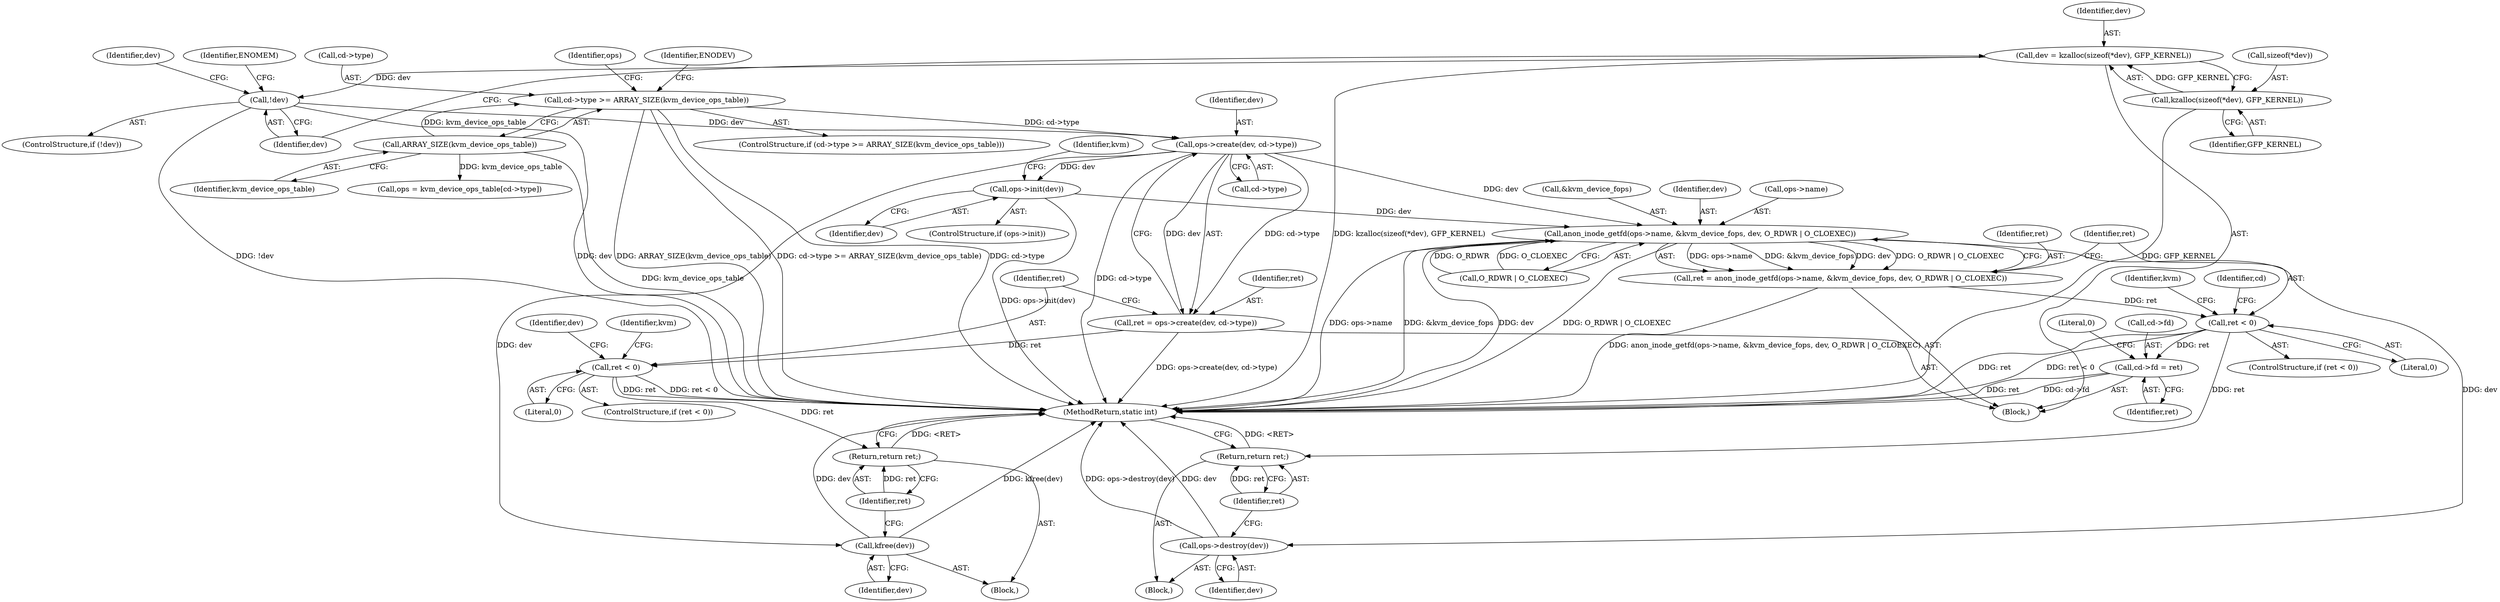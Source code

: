 digraph "0_linux_cfa39381173d5f969daf43582c95ad679189cbc9@API" {
"1000176" [label="(Call,ops->create(dev, cd->type))"];
"1000154" [label="(Call,!dev)"];
"1000146" [label="(Call,dev = kzalloc(sizeof(*dev), GFP_KERNEL))"];
"1000148" [label="(Call,kzalloc(sizeof(*dev), GFP_KERNEL))"];
"1000119" [label="(Call,cd->type >= ARRAY_SIZE(kvm_device_ops_table))"];
"1000123" [label="(Call,ARRAY_SIZE(kvm_device_ops_table))"];
"1000174" [label="(Call,ret = ops->create(dev, cd->type))"];
"1000182" [label="(Call,ret < 0)"];
"1000193" [label="(Return,return ret;)"];
"1000191" [label="(Call,kfree(dev))"];
"1000213" [label="(Call,ops->init(dev))"];
"1000219" [label="(Call,anon_inode_getfd(ops->name, &kvm_device_fops, dev, O_RDWR | O_CLOEXEC))"];
"1000217" [label="(Call,ret = anon_inode_getfd(ops->name, &kvm_device_fops, dev, O_RDWR | O_CLOEXEC))"];
"1000230" [label="(Call,ret < 0)"];
"1000253" [label="(Return,return ret;)"];
"1000255" [label="(Call,cd->fd = ret)"];
"1000251" [label="(Call,ops->destroy(dev))"];
"1000256" [label="(Call,cd->fd)"];
"1000219" [label="(Call,anon_inode_getfd(ops->name, &kvm_device_fops, dev, O_RDWR | O_CLOEXEC))"];
"1000123" [label="(Call,ARRAY_SIZE(kvm_device_ops_table))"];
"1000146" [label="(Call,dev = kzalloc(sizeof(*dev), GFP_KERNEL))"];
"1000192" [label="(Identifier,dev)"];
"1000185" [label="(Block,)"];
"1000232" [label="(Literal,0)"];
"1000209" [label="(ControlStructure,if (ops->init))"];
"1000193" [label="(Return,return ret;)"];
"1000119" [label="(Call,cd->type >= ARRAY_SIZE(kvm_device_ops_table))"];
"1000183" [label="(Identifier,ret)"];
"1000235" [label="(Identifier,kvm)"];
"1000161" [label="(Identifier,dev)"];
"1000189" [label="(Identifier,kvm)"];
"1000257" [label="(Identifier,cd)"];
"1000233" [label="(Block,)"];
"1000155" [label="(Identifier,dev)"];
"1000175" [label="(Identifier,ret)"];
"1000176" [label="(Call,ops->create(dev, cd->type))"];
"1000218" [label="(Identifier,ret)"];
"1000124" [label="(Identifier,kvm_device_ops_table)"];
"1000226" [label="(Call,O_RDWR | O_CLOEXEC)"];
"1000177" [label="(Identifier,dev)"];
"1000152" [label="(Identifier,GFP_KERNEL)"];
"1000147" [label="(Identifier,dev)"];
"1000230" [label="(Call,ret < 0)"];
"1000181" [label="(ControlStructure,if (ret < 0))"];
"1000261" [label="(Literal,0)"];
"1000127" [label="(Identifier,ENODEV)"];
"1000194" [label="(Identifier,ret)"];
"1000148" [label="(Call,kzalloc(sizeof(*dev), GFP_KERNEL))"];
"1000184" [label="(Literal,0)"];
"1000198" [label="(Identifier,dev)"];
"1000253" [label="(Return,return ret;)"];
"1000214" [label="(Identifier,dev)"];
"1000252" [label="(Identifier,dev)"];
"1000255" [label="(Call,cd->fd = ret)"];
"1000178" [label="(Call,cd->type)"];
"1000174" [label="(Call,ret = ops->create(dev, cd->type))"];
"1000220" [label="(Call,ops->name)"];
"1000223" [label="(Call,&kvm_device_fops)"];
"1000128" [label="(Call,ops = kvm_device_ops_table[cd->type])"];
"1000225" [label="(Identifier,dev)"];
"1000229" [label="(ControlStructure,if (ret < 0))"];
"1000254" [label="(Identifier,ret)"];
"1000259" [label="(Identifier,ret)"];
"1000158" [label="(Identifier,ENOMEM)"];
"1000153" [label="(ControlStructure,if (!dev))"];
"1000231" [label="(Identifier,ret)"];
"1000191" [label="(Call,kfree(dev))"];
"1000213" [label="(Call,ops->init(dev))"];
"1000120" [label="(Call,cd->type)"];
"1000149" [label="(Call,sizeof(*dev))"];
"1000251" [label="(Call,ops->destroy(dev))"];
"1000216" [label="(Identifier,kvm)"];
"1000129" [label="(Identifier,ops)"];
"1000154" [label="(Call,!dev)"];
"1000118" [label="(ControlStructure,if (cd->type >= ARRAY_SIZE(kvm_device_ops_table)))"];
"1000103" [label="(Block,)"];
"1000262" [label="(MethodReturn,static int)"];
"1000217" [label="(Call,ret = anon_inode_getfd(ops->name, &kvm_device_fops, dev, O_RDWR | O_CLOEXEC))"];
"1000182" [label="(Call,ret < 0)"];
"1000176" -> "1000174"  [label="AST: "];
"1000176" -> "1000178"  [label="CFG: "];
"1000177" -> "1000176"  [label="AST: "];
"1000178" -> "1000176"  [label="AST: "];
"1000174" -> "1000176"  [label="CFG: "];
"1000176" -> "1000262"  [label="DDG: cd->type"];
"1000176" -> "1000174"  [label="DDG: dev"];
"1000176" -> "1000174"  [label="DDG: cd->type"];
"1000154" -> "1000176"  [label="DDG: dev"];
"1000119" -> "1000176"  [label="DDG: cd->type"];
"1000176" -> "1000191"  [label="DDG: dev"];
"1000176" -> "1000213"  [label="DDG: dev"];
"1000176" -> "1000219"  [label="DDG: dev"];
"1000154" -> "1000153"  [label="AST: "];
"1000154" -> "1000155"  [label="CFG: "];
"1000155" -> "1000154"  [label="AST: "];
"1000158" -> "1000154"  [label="CFG: "];
"1000161" -> "1000154"  [label="CFG: "];
"1000154" -> "1000262"  [label="DDG: !dev"];
"1000154" -> "1000262"  [label="DDG: dev"];
"1000146" -> "1000154"  [label="DDG: dev"];
"1000146" -> "1000103"  [label="AST: "];
"1000146" -> "1000148"  [label="CFG: "];
"1000147" -> "1000146"  [label="AST: "];
"1000148" -> "1000146"  [label="AST: "];
"1000155" -> "1000146"  [label="CFG: "];
"1000146" -> "1000262"  [label="DDG: kzalloc(sizeof(*dev), GFP_KERNEL)"];
"1000148" -> "1000146"  [label="DDG: GFP_KERNEL"];
"1000148" -> "1000152"  [label="CFG: "];
"1000149" -> "1000148"  [label="AST: "];
"1000152" -> "1000148"  [label="AST: "];
"1000148" -> "1000262"  [label="DDG: GFP_KERNEL"];
"1000119" -> "1000118"  [label="AST: "];
"1000119" -> "1000123"  [label="CFG: "];
"1000120" -> "1000119"  [label="AST: "];
"1000123" -> "1000119"  [label="AST: "];
"1000127" -> "1000119"  [label="CFG: "];
"1000129" -> "1000119"  [label="CFG: "];
"1000119" -> "1000262"  [label="DDG: ARRAY_SIZE(kvm_device_ops_table)"];
"1000119" -> "1000262"  [label="DDG: cd->type"];
"1000119" -> "1000262"  [label="DDG: cd->type >= ARRAY_SIZE(kvm_device_ops_table)"];
"1000123" -> "1000119"  [label="DDG: kvm_device_ops_table"];
"1000123" -> "1000124"  [label="CFG: "];
"1000124" -> "1000123"  [label="AST: "];
"1000123" -> "1000262"  [label="DDG: kvm_device_ops_table"];
"1000123" -> "1000128"  [label="DDG: kvm_device_ops_table"];
"1000174" -> "1000103"  [label="AST: "];
"1000175" -> "1000174"  [label="AST: "];
"1000183" -> "1000174"  [label="CFG: "];
"1000174" -> "1000262"  [label="DDG: ops->create(dev, cd->type)"];
"1000174" -> "1000182"  [label="DDG: ret"];
"1000182" -> "1000181"  [label="AST: "];
"1000182" -> "1000184"  [label="CFG: "];
"1000183" -> "1000182"  [label="AST: "];
"1000184" -> "1000182"  [label="AST: "];
"1000189" -> "1000182"  [label="CFG: "];
"1000198" -> "1000182"  [label="CFG: "];
"1000182" -> "1000262"  [label="DDG: ret < 0"];
"1000182" -> "1000262"  [label="DDG: ret"];
"1000182" -> "1000193"  [label="DDG: ret"];
"1000193" -> "1000185"  [label="AST: "];
"1000193" -> "1000194"  [label="CFG: "];
"1000194" -> "1000193"  [label="AST: "];
"1000262" -> "1000193"  [label="CFG: "];
"1000193" -> "1000262"  [label="DDG: <RET>"];
"1000194" -> "1000193"  [label="DDG: ret"];
"1000191" -> "1000185"  [label="AST: "];
"1000191" -> "1000192"  [label="CFG: "];
"1000192" -> "1000191"  [label="AST: "];
"1000194" -> "1000191"  [label="CFG: "];
"1000191" -> "1000262"  [label="DDG: kfree(dev)"];
"1000191" -> "1000262"  [label="DDG: dev"];
"1000213" -> "1000209"  [label="AST: "];
"1000213" -> "1000214"  [label="CFG: "];
"1000214" -> "1000213"  [label="AST: "];
"1000216" -> "1000213"  [label="CFG: "];
"1000213" -> "1000262"  [label="DDG: ops->init(dev)"];
"1000213" -> "1000219"  [label="DDG: dev"];
"1000219" -> "1000217"  [label="AST: "];
"1000219" -> "1000226"  [label="CFG: "];
"1000220" -> "1000219"  [label="AST: "];
"1000223" -> "1000219"  [label="AST: "];
"1000225" -> "1000219"  [label="AST: "];
"1000226" -> "1000219"  [label="AST: "];
"1000217" -> "1000219"  [label="CFG: "];
"1000219" -> "1000262"  [label="DDG: &kvm_device_fops"];
"1000219" -> "1000262"  [label="DDG: dev"];
"1000219" -> "1000262"  [label="DDG: O_RDWR | O_CLOEXEC"];
"1000219" -> "1000262"  [label="DDG: ops->name"];
"1000219" -> "1000217"  [label="DDG: ops->name"];
"1000219" -> "1000217"  [label="DDG: &kvm_device_fops"];
"1000219" -> "1000217"  [label="DDG: dev"];
"1000219" -> "1000217"  [label="DDG: O_RDWR | O_CLOEXEC"];
"1000226" -> "1000219"  [label="DDG: O_RDWR"];
"1000226" -> "1000219"  [label="DDG: O_CLOEXEC"];
"1000219" -> "1000251"  [label="DDG: dev"];
"1000217" -> "1000103"  [label="AST: "];
"1000218" -> "1000217"  [label="AST: "];
"1000231" -> "1000217"  [label="CFG: "];
"1000217" -> "1000262"  [label="DDG: anon_inode_getfd(ops->name, &kvm_device_fops, dev, O_RDWR | O_CLOEXEC)"];
"1000217" -> "1000230"  [label="DDG: ret"];
"1000230" -> "1000229"  [label="AST: "];
"1000230" -> "1000232"  [label="CFG: "];
"1000231" -> "1000230"  [label="AST: "];
"1000232" -> "1000230"  [label="AST: "];
"1000235" -> "1000230"  [label="CFG: "];
"1000257" -> "1000230"  [label="CFG: "];
"1000230" -> "1000262"  [label="DDG: ret"];
"1000230" -> "1000262"  [label="DDG: ret < 0"];
"1000230" -> "1000253"  [label="DDG: ret"];
"1000230" -> "1000255"  [label="DDG: ret"];
"1000253" -> "1000233"  [label="AST: "];
"1000253" -> "1000254"  [label="CFG: "];
"1000254" -> "1000253"  [label="AST: "];
"1000262" -> "1000253"  [label="CFG: "];
"1000253" -> "1000262"  [label="DDG: <RET>"];
"1000254" -> "1000253"  [label="DDG: ret"];
"1000255" -> "1000103"  [label="AST: "];
"1000255" -> "1000259"  [label="CFG: "];
"1000256" -> "1000255"  [label="AST: "];
"1000259" -> "1000255"  [label="AST: "];
"1000261" -> "1000255"  [label="CFG: "];
"1000255" -> "1000262"  [label="DDG: ret"];
"1000255" -> "1000262"  [label="DDG: cd->fd"];
"1000251" -> "1000233"  [label="AST: "];
"1000251" -> "1000252"  [label="CFG: "];
"1000252" -> "1000251"  [label="AST: "];
"1000254" -> "1000251"  [label="CFG: "];
"1000251" -> "1000262"  [label="DDG: ops->destroy(dev)"];
"1000251" -> "1000262"  [label="DDG: dev"];
}
